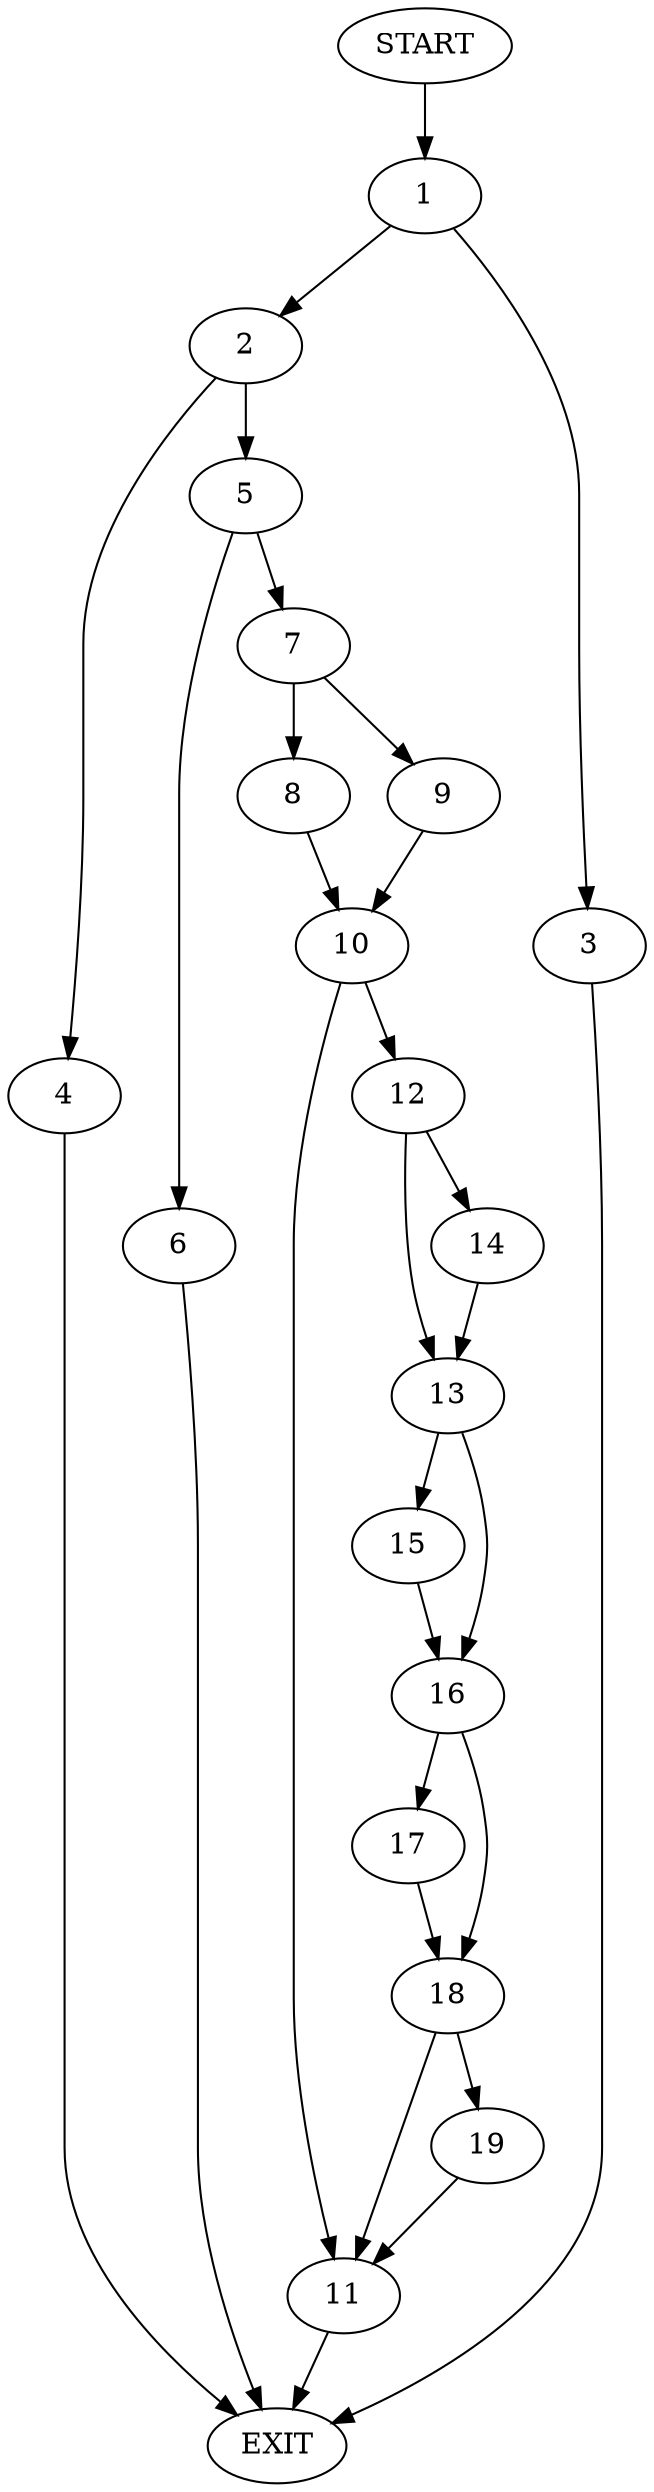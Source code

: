 digraph {
0 [label="START"]
20 [label="EXIT"]
0 -> 1
1 -> 2
1 -> 3
3 -> 20
2 -> 4
2 -> 5
5 -> 6
5 -> 7
4 -> 20
7 -> 8
7 -> 9
6 -> 20
8 -> 10
9 -> 10
10 -> 11
10 -> 12
11 -> 20
12 -> 13
12 -> 14
14 -> 13
13 -> 15
13 -> 16
16 -> 17
16 -> 18
15 -> 16
17 -> 18
18 -> 11
18 -> 19
19 -> 11
}
